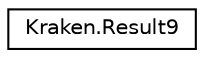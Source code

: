 digraph "Graphical Class Hierarchy"
{
 // LATEX_PDF_SIZE
  edge [fontname="Helvetica",fontsize="10",labelfontname="Helvetica",labelfontsize="10"];
  node [fontname="Helvetica",fontsize="10",shape=record];
  rankdir="LR";
  Node0 [label="Kraken.Result9",height=0.2,width=0.4,color="black", fillcolor="white", style="filled",URL="$class_kraken_1_1_result9.html",tooltip=" "];
}
